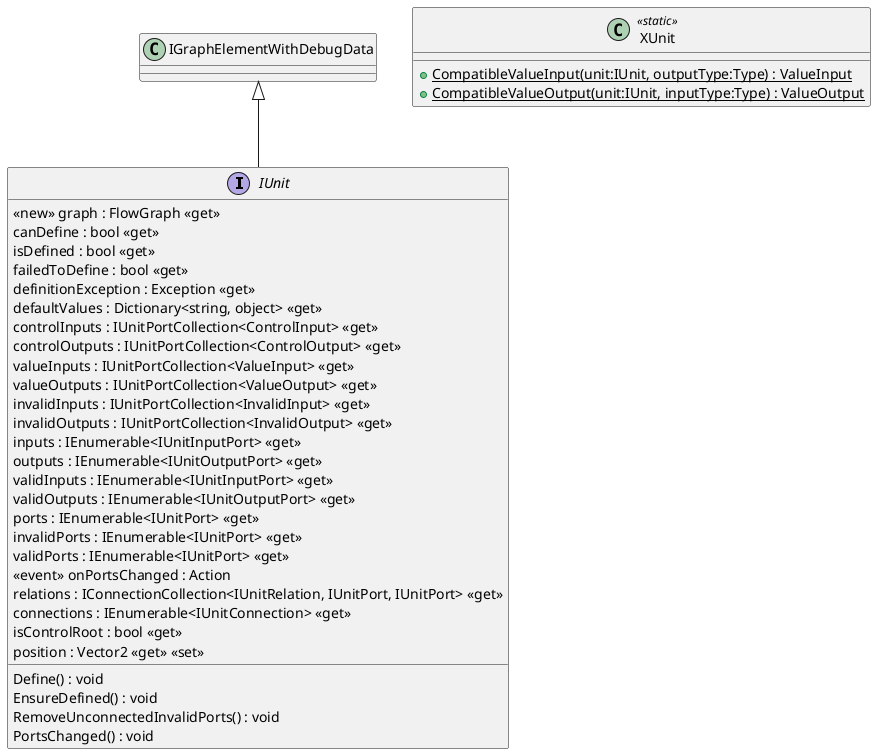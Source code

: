 @startuml
interface IUnit {
    <<new>> graph : FlowGraph <<get>>
    canDefine : bool <<get>>
    isDefined : bool <<get>>
    failedToDefine : bool <<get>>
    definitionException : Exception <<get>>
    Define() : void
    EnsureDefined() : void
    RemoveUnconnectedInvalidPorts() : void
    defaultValues : Dictionary<string, object> <<get>>
    controlInputs : IUnitPortCollection<ControlInput> <<get>>
    controlOutputs : IUnitPortCollection<ControlOutput> <<get>>
    valueInputs : IUnitPortCollection<ValueInput> <<get>>
    valueOutputs : IUnitPortCollection<ValueOutput> <<get>>
    invalidInputs : IUnitPortCollection<InvalidInput> <<get>>
    invalidOutputs : IUnitPortCollection<InvalidOutput> <<get>>
    inputs : IEnumerable<IUnitInputPort> <<get>>
    outputs : IEnumerable<IUnitOutputPort> <<get>>
    validInputs : IEnumerable<IUnitInputPort> <<get>>
    validOutputs : IEnumerable<IUnitOutputPort> <<get>>
    ports : IEnumerable<IUnitPort> <<get>>
    invalidPorts : IEnumerable<IUnitPort> <<get>>
    validPorts : IEnumerable<IUnitPort> <<get>>
    PortsChanged() : void
     <<event>> onPortsChanged : Action 
    relations : IConnectionCollection<IUnitRelation, IUnitPort, IUnitPort> <<get>>
    connections : IEnumerable<IUnitConnection> <<get>>
    isControlRoot : bool <<get>>
    position : Vector2 <<get>> <<set>>
}
class XUnit <<static>> {
    + {static} CompatibleValueInput(unit:IUnit, outputType:Type) : ValueInput
    + {static} CompatibleValueOutput(unit:IUnit, inputType:Type) : ValueOutput
}
IGraphElementWithDebugData <|-- IUnit
@enduml
